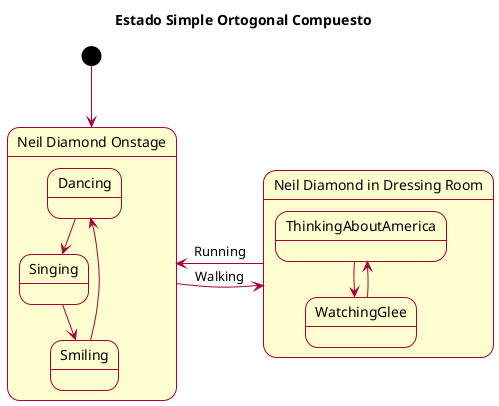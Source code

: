 @startuml Samples

skin rose
skinparam classFontName Calibri
skinparam shadowing false

title Estado Simple Ortogonal Compuesto

[*] --> NeilDiamond
state NeilDiamond 

state "Neil Diamond Onstage" as NeilDiamond {
  state Dancing
  state Singing
  state Smiling
  Dancing --> Singing
  Singing --> Smiling
  Smiling --> Dancing
}

state NDoff
state "Neil Diamond in Dressing Room" as NDoff {
  state ThinkingAboutAmerica
  state WatchingGlee
  ThinkingAboutAmerica --> WatchingGlee
  WatchingGlee --> ThinkingAboutAmerica
}

NeilDiamond -Right-> NDoff : Walking
NDoff -Left-> NeilDiamond :Running

@enduml